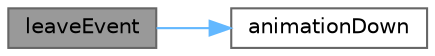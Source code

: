 digraph "leaveEvent"
{
 // LATEX_PDF_SIZE
  bgcolor="transparent";
  edge [fontname=Helvetica,fontsize=10,labelfontname=Helvetica,labelfontsize=10];
  node [fontname=Helvetica,fontsize=10,shape=box,height=0.2,width=0.4];
  rankdir="LR";
  Node1 [id="Node000001",label="leaveEvent",height=0.2,width=0.4,color="gray40", fillcolor="grey60", style="filled", fontcolor="black",tooltip="离开事件"];
  Node1 -> Node2 [id="edge1_Node000001_Node000002",color="steelblue1",style="solid",tooltip=" "];
  Node2 [id="Node000002",label="animationDown",height=0.2,width=0.4,color="grey40", fillcolor="white", style="filled",URL="$class_popular_left_widget.html#ac08ed1d64a57d9344ff7e28a2a1b0991",tooltip="执行向下动画"];
}
